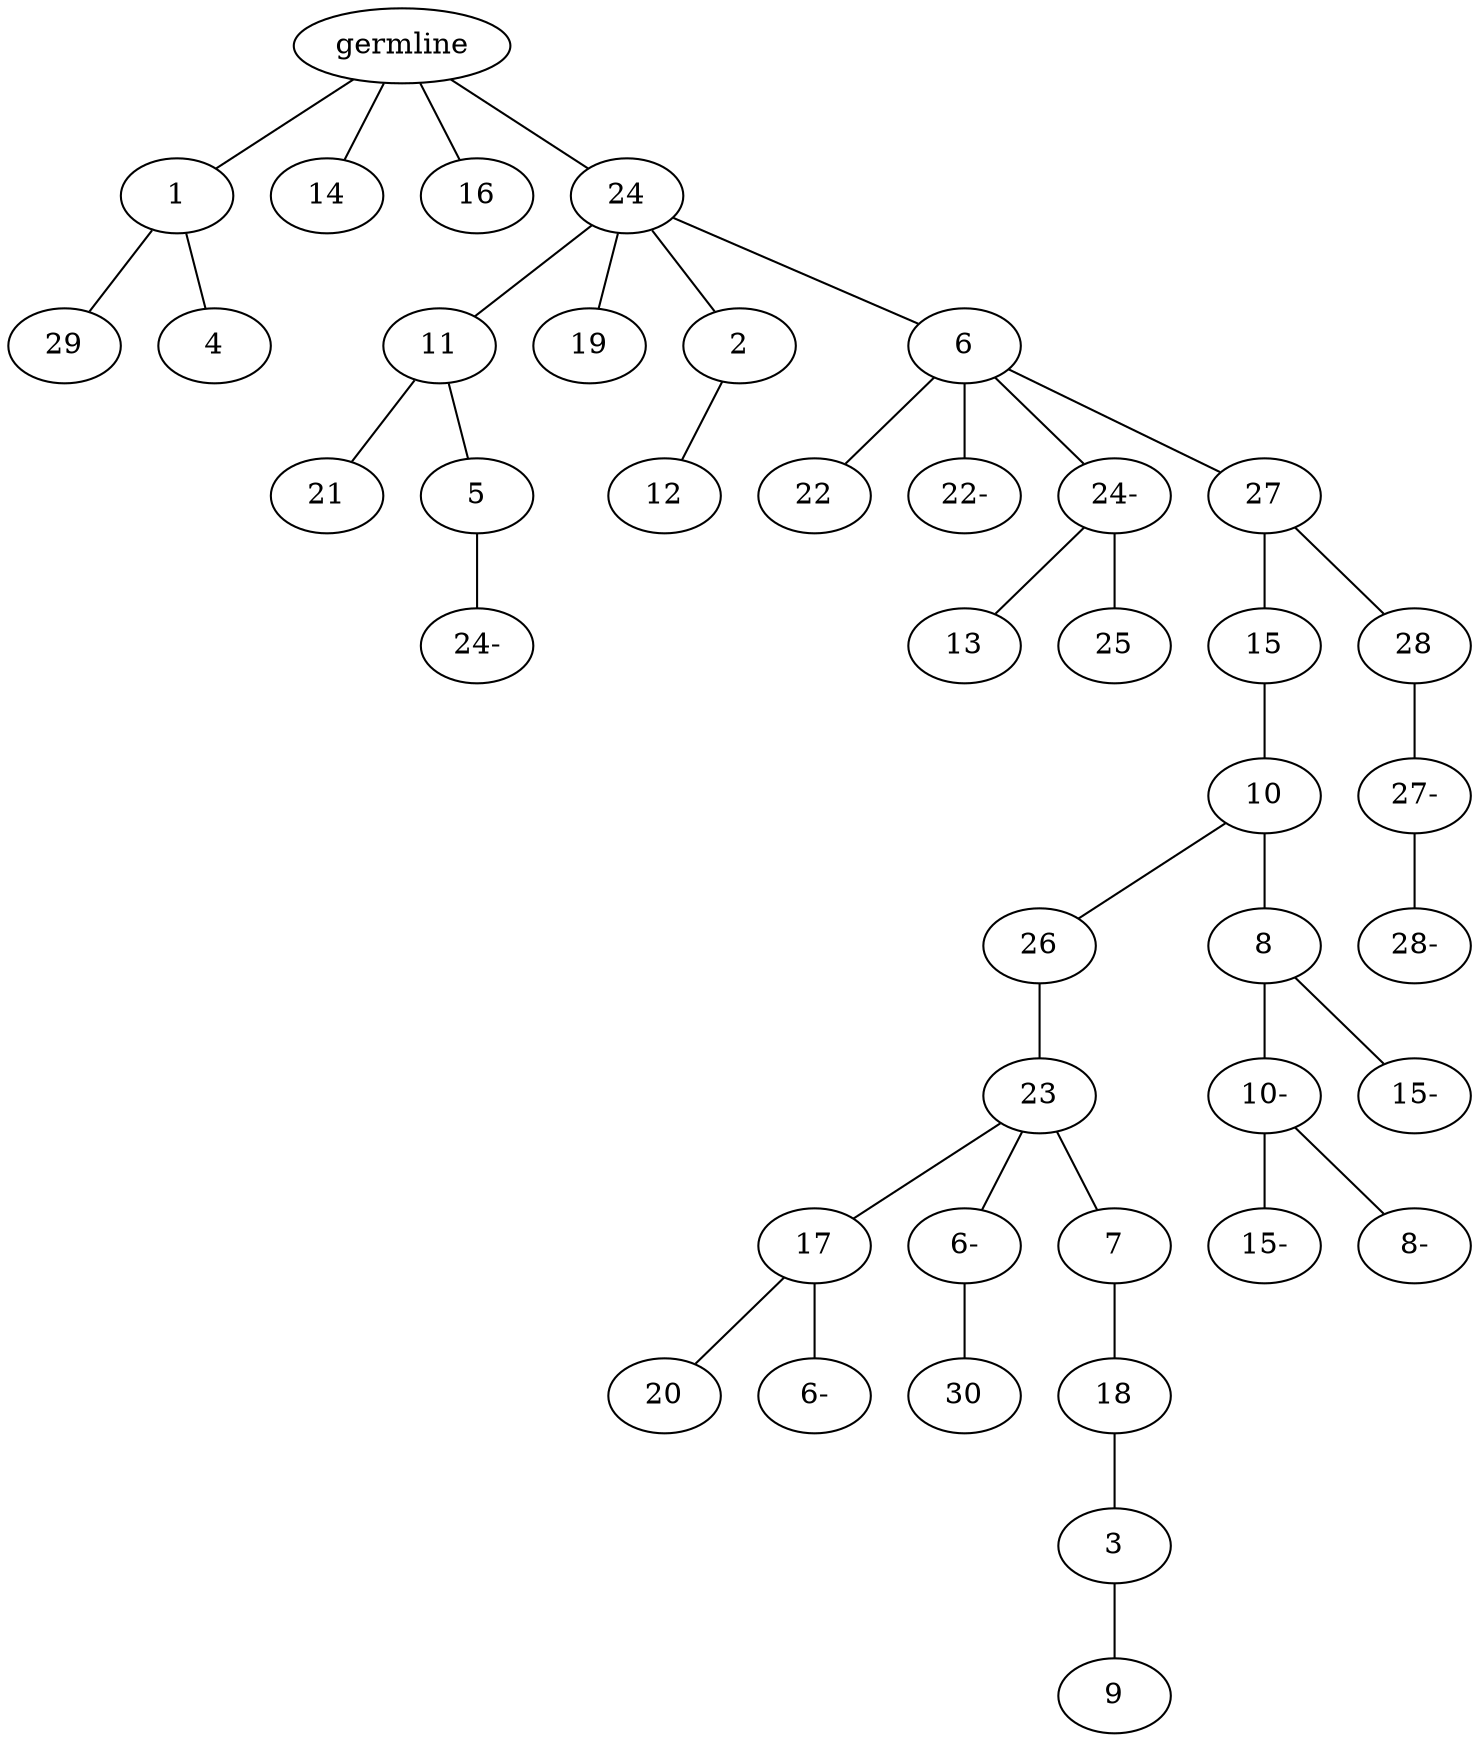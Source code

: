 graph tree {
    "140249925925088" [label="germline"];
    "140249935587792" [label="1"];
    "140249935586448" [label="29"];
    "140249935585968" [label="4"];
    "140249935588560" [label="14"];
    "140249935587648" [label="16"];
    "140249935587360" [label="24"];
    "140249923708768" [label="11"];
    "140249923706992" [label="21"];
    "140249923710064" [label="5"];
    "140249923708048" [label="24-"];
    "140249923710160" [label="19"];
    "140249923708000" [label="2"];
    "140249923709920" [label="12"];
    "140249923707520" [label="6"];
    "140249920345040" [label="22"];
    "140249920347584" [label="22-"];
    "140249920346288" [label="24-"];
    "140249920347872" [label="13"];
    "140249920344224" [label="25"];
    "140249920346624" [label="27"];
    "140249920344368" [label="15"];
    "140249920346720" [label="10"];
    "140249920345232" [label="26"];
    "140249920345184" [label="23"];
    "140249920344176" [label="17"];
    "140249920345712" [label="20"];
    "140249920347920" [label="6-"];
    "140249920344320" [label="6-"];
    "140249920346000" [label="30"];
    "140249920347392" [label="7"];
    "140249920345568" [label="18"];
    "140249920346960" [label="3"];
    "140249927296960" [label="9"];
    "140249920345520" [label="8"];
    "140249920346816" [label="10-"];
    "140249935531360" [label="15-"];
    "140249920683456" [label="8-"];
    "140249920347440" [label="15-"];
    "140249920347824" [label="28"];
    "140249920344992" [label="27-"];
    "140249920568816" [label="28-"];
    "140249925925088" -- "140249935587792";
    "140249925925088" -- "140249935588560";
    "140249925925088" -- "140249935587648";
    "140249925925088" -- "140249935587360";
    "140249935587792" -- "140249935586448";
    "140249935587792" -- "140249935585968";
    "140249935587360" -- "140249923708768";
    "140249935587360" -- "140249923710160";
    "140249935587360" -- "140249923708000";
    "140249935587360" -- "140249923707520";
    "140249923708768" -- "140249923706992";
    "140249923708768" -- "140249923710064";
    "140249923710064" -- "140249923708048";
    "140249923708000" -- "140249923709920";
    "140249923707520" -- "140249920345040";
    "140249923707520" -- "140249920347584";
    "140249923707520" -- "140249920346288";
    "140249923707520" -- "140249920346624";
    "140249920346288" -- "140249920347872";
    "140249920346288" -- "140249920344224";
    "140249920346624" -- "140249920344368";
    "140249920346624" -- "140249920347824";
    "140249920344368" -- "140249920346720";
    "140249920346720" -- "140249920345232";
    "140249920346720" -- "140249920345520";
    "140249920345232" -- "140249920345184";
    "140249920345184" -- "140249920344176";
    "140249920345184" -- "140249920344320";
    "140249920345184" -- "140249920347392";
    "140249920344176" -- "140249920345712";
    "140249920344176" -- "140249920347920";
    "140249920344320" -- "140249920346000";
    "140249920347392" -- "140249920345568";
    "140249920345568" -- "140249920346960";
    "140249920346960" -- "140249927296960";
    "140249920345520" -- "140249920346816";
    "140249920345520" -- "140249920347440";
    "140249920346816" -- "140249935531360";
    "140249920346816" -- "140249920683456";
    "140249920347824" -- "140249920344992";
    "140249920344992" -- "140249920568816";
}
